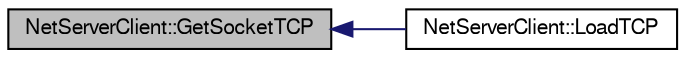 digraph G
{
  edge [fontname="FreeSans",fontsize="10",labelfontname="FreeSans",labelfontsize="10"];
  node [fontname="FreeSans",fontsize="10",shape=record];
  rankdir=LR;
  Node1 [label="NetServerClient::GetSocketTCP",height=0.2,width=0.4,color="black", fillcolor="grey75", style="filled" fontcolor="black"];
  Node1 -> Node2 [dir=back,color="midnightblue",fontsize="10",style="solid",fontname="FreeSans"];
  Node2 [label="NetServerClient::LoadTCP",height=0.2,width=0.4,color="black", fillcolor="white", style="filled",URL="$class_net_server_client.html#a5aaa25f40f4855a58754e916b6938618"];
}
